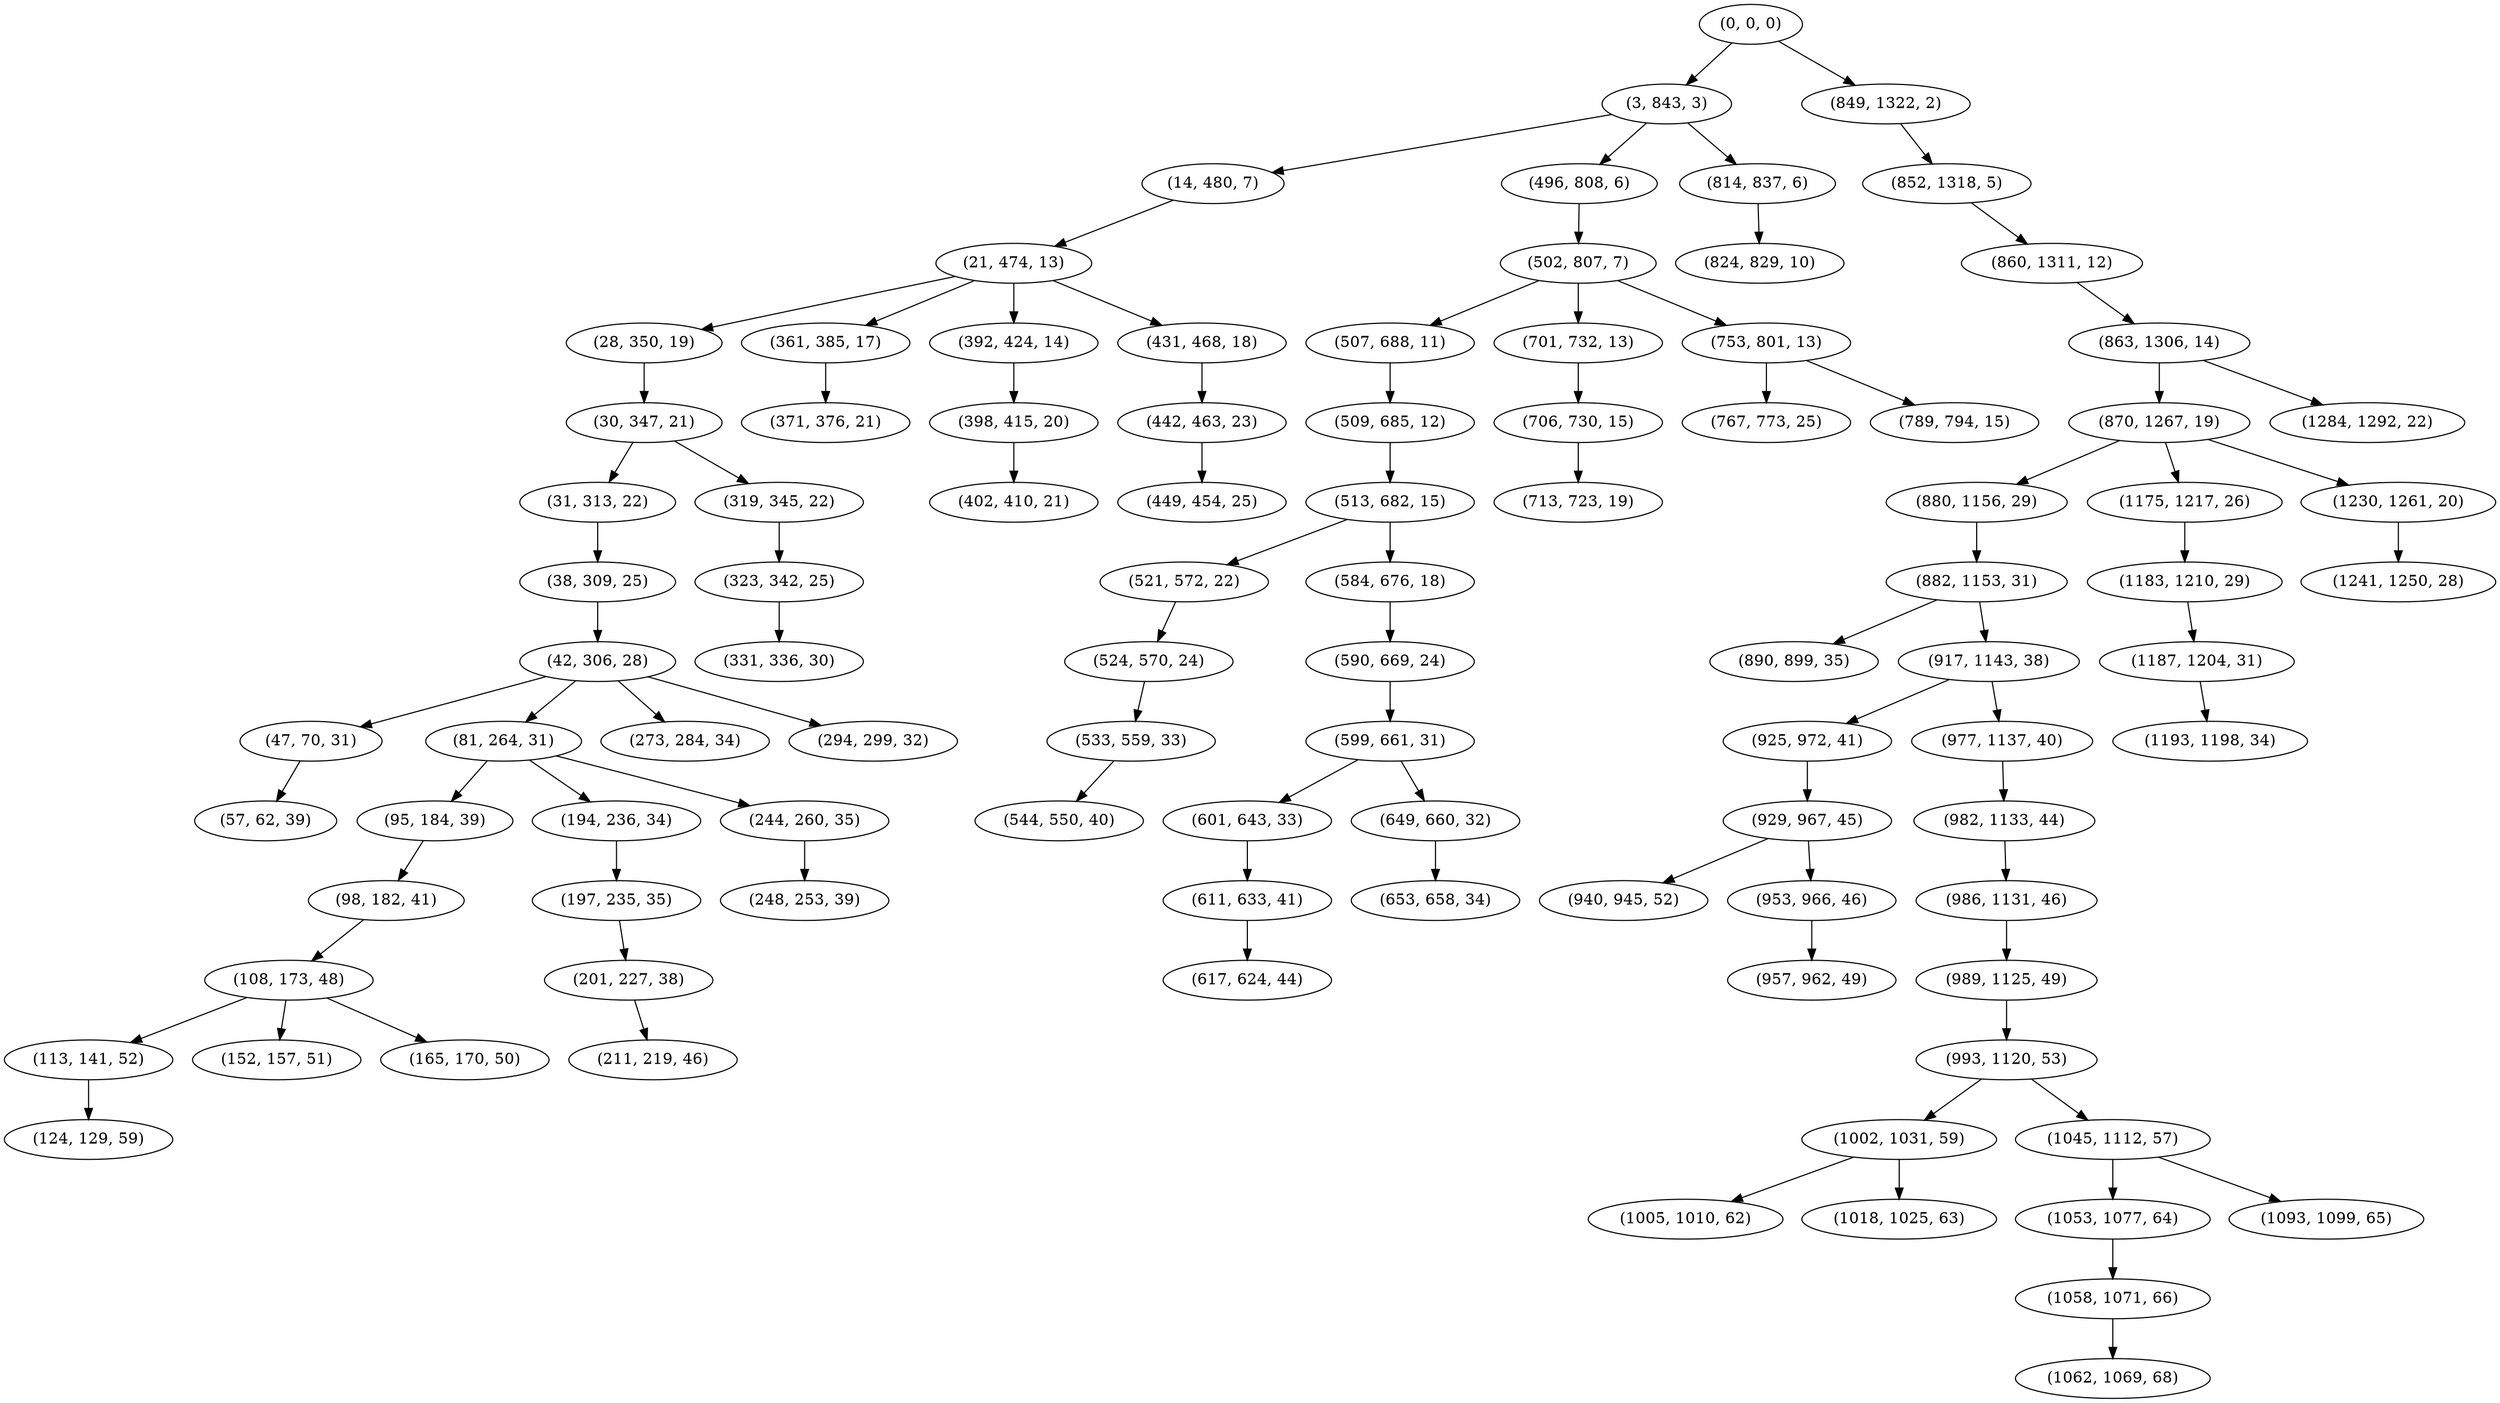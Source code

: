 digraph tree {
    "(0, 0, 0)";
    "(3, 843, 3)";
    "(14, 480, 7)";
    "(21, 474, 13)";
    "(28, 350, 19)";
    "(30, 347, 21)";
    "(31, 313, 22)";
    "(38, 309, 25)";
    "(42, 306, 28)";
    "(47, 70, 31)";
    "(57, 62, 39)";
    "(81, 264, 31)";
    "(95, 184, 39)";
    "(98, 182, 41)";
    "(108, 173, 48)";
    "(113, 141, 52)";
    "(124, 129, 59)";
    "(152, 157, 51)";
    "(165, 170, 50)";
    "(194, 236, 34)";
    "(197, 235, 35)";
    "(201, 227, 38)";
    "(211, 219, 46)";
    "(244, 260, 35)";
    "(248, 253, 39)";
    "(273, 284, 34)";
    "(294, 299, 32)";
    "(319, 345, 22)";
    "(323, 342, 25)";
    "(331, 336, 30)";
    "(361, 385, 17)";
    "(371, 376, 21)";
    "(392, 424, 14)";
    "(398, 415, 20)";
    "(402, 410, 21)";
    "(431, 468, 18)";
    "(442, 463, 23)";
    "(449, 454, 25)";
    "(496, 808, 6)";
    "(502, 807, 7)";
    "(507, 688, 11)";
    "(509, 685, 12)";
    "(513, 682, 15)";
    "(521, 572, 22)";
    "(524, 570, 24)";
    "(533, 559, 33)";
    "(544, 550, 40)";
    "(584, 676, 18)";
    "(590, 669, 24)";
    "(599, 661, 31)";
    "(601, 643, 33)";
    "(611, 633, 41)";
    "(617, 624, 44)";
    "(649, 660, 32)";
    "(653, 658, 34)";
    "(701, 732, 13)";
    "(706, 730, 15)";
    "(713, 723, 19)";
    "(753, 801, 13)";
    "(767, 773, 25)";
    "(789, 794, 15)";
    "(814, 837, 6)";
    "(824, 829, 10)";
    "(849, 1322, 2)";
    "(852, 1318, 5)";
    "(860, 1311, 12)";
    "(863, 1306, 14)";
    "(870, 1267, 19)";
    "(880, 1156, 29)";
    "(882, 1153, 31)";
    "(890, 899, 35)";
    "(917, 1143, 38)";
    "(925, 972, 41)";
    "(929, 967, 45)";
    "(940, 945, 52)";
    "(953, 966, 46)";
    "(957, 962, 49)";
    "(977, 1137, 40)";
    "(982, 1133, 44)";
    "(986, 1131, 46)";
    "(989, 1125, 49)";
    "(993, 1120, 53)";
    "(1002, 1031, 59)";
    "(1005, 1010, 62)";
    "(1018, 1025, 63)";
    "(1045, 1112, 57)";
    "(1053, 1077, 64)";
    "(1058, 1071, 66)";
    "(1062, 1069, 68)";
    "(1093, 1099, 65)";
    "(1175, 1217, 26)";
    "(1183, 1210, 29)";
    "(1187, 1204, 31)";
    "(1193, 1198, 34)";
    "(1230, 1261, 20)";
    "(1241, 1250, 28)";
    "(1284, 1292, 22)";
    "(0, 0, 0)" -> "(3, 843, 3)";
    "(0, 0, 0)" -> "(849, 1322, 2)";
    "(3, 843, 3)" -> "(14, 480, 7)";
    "(3, 843, 3)" -> "(496, 808, 6)";
    "(3, 843, 3)" -> "(814, 837, 6)";
    "(14, 480, 7)" -> "(21, 474, 13)";
    "(21, 474, 13)" -> "(28, 350, 19)";
    "(21, 474, 13)" -> "(361, 385, 17)";
    "(21, 474, 13)" -> "(392, 424, 14)";
    "(21, 474, 13)" -> "(431, 468, 18)";
    "(28, 350, 19)" -> "(30, 347, 21)";
    "(30, 347, 21)" -> "(31, 313, 22)";
    "(30, 347, 21)" -> "(319, 345, 22)";
    "(31, 313, 22)" -> "(38, 309, 25)";
    "(38, 309, 25)" -> "(42, 306, 28)";
    "(42, 306, 28)" -> "(47, 70, 31)";
    "(42, 306, 28)" -> "(81, 264, 31)";
    "(42, 306, 28)" -> "(273, 284, 34)";
    "(42, 306, 28)" -> "(294, 299, 32)";
    "(47, 70, 31)" -> "(57, 62, 39)";
    "(81, 264, 31)" -> "(95, 184, 39)";
    "(81, 264, 31)" -> "(194, 236, 34)";
    "(81, 264, 31)" -> "(244, 260, 35)";
    "(95, 184, 39)" -> "(98, 182, 41)";
    "(98, 182, 41)" -> "(108, 173, 48)";
    "(108, 173, 48)" -> "(113, 141, 52)";
    "(108, 173, 48)" -> "(152, 157, 51)";
    "(108, 173, 48)" -> "(165, 170, 50)";
    "(113, 141, 52)" -> "(124, 129, 59)";
    "(194, 236, 34)" -> "(197, 235, 35)";
    "(197, 235, 35)" -> "(201, 227, 38)";
    "(201, 227, 38)" -> "(211, 219, 46)";
    "(244, 260, 35)" -> "(248, 253, 39)";
    "(319, 345, 22)" -> "(323, 342, 25)";
    "(323, 342, 25)" -> "(331, 336, 30)";
    "(361, 385, 17)" -> "(371, 376, 21)";
    "(392, 424, 14)" -> "(398, 415, 20)";
    "(398, 415, 20)" -> "(402, 410, 21)";
    "(431, 468, 18)" -> "(442, 463, 23)";
    "(442, 463, 23)" -> "(449, 454, 25)";
    "(496, 808, 6)" -> "(502, 807, 7)";
    "(502, 807, 7)" -> "(507, 688, 11)";
    "(502, 807, 7)" -> "(701, 732, 13)";
    "(502, 807, 7)" -> "(753, 801, 13)";
    "(507, 688, 11)" -> "(509, 685, 12)";
    "(509, 685, 12)" -> "(513, 682, 15)";
    "(513, 682, 15)" -> "(521, 572, 22)";
    "(513, 682, 15)" -> "(584, 676, 18)";
    "(521, 572, 22)" -> "(524, 570, 24)";
    "(524, 570, 24)" -> "(533, 559, 33)";
    "(533, 559, 33)" -> "(544, 550, 40)";
    "(584, 676, 18)" -> "(590, 669, 24)";
    "(590, 669, 24)" -> "(599, 661, 31)";
    "(599, 661, 31)" -> "(601, 643, 33)";
    "(599, 661, 31)" -> "(649, 660, 32)";
    "(601, 643, 33)" -> "(611, 633, 41)";
    "(611, 633, 41)" -> "(617, 624, 44)";
    "(649, 660, 32)" -> "(653, 658, 34)";
    "(701, 732, 13)" -> "(706, 730, 15)";
    "(706, 730, 15)" -> "(713, 723, 19)";
    "(753, 801, 13)" -> "(767, 773, 25)";
    "(753, 801, 13)" -> "(789, 794, 15)";
    "(814, 837, 6)" -> "(824, 829, 10)";
    "(849, 1322, 2)" -> "(852, 1318, 5)";
    "(852, 1318, 5)" -> "(860, 1311, 12)";
    "(860, 1311, 12)" -> "(863, 1306, 14)";
    "(863, 1306, 14)" -> "(870, 1267, 19)";
    "(863, 1306, 14)" -> "(1284, 1292, 22)";
    "(870, 1267, 19)" -> "(880, 1156, 29)";
    "(870, 1267, 19)" -> "(1175, 1217, 26)";
    "(870, 1267, 19)" -> "(1230, 1261, 20)";
    "(880, 1156, 29)" -> "(882, 1153, 31)";
    "(882, 1153, 31)" -> "(890, 899, 35)";
    "(882, 1153, 31)" -> "(917, 1143, 38)";
    "(917, 1143, 38)" -> "(925, 972, 41)";
    "(917, 1143, 38)" -> "(977, 1137, 40)";
    "(925, 972, 41)" -> "(929, 967, 45)";
    "(929, 967, 45)" -> "(940, 945, 52)";
    "(929, 967, 45)" -> "(953, 966, 46)";
    "(953, 966, 46)" -> "(957, 962, 49)";
    "(977, 1137, 40)" -> "(982, 1133, 44)";
    "(982, 1133, 44)" -> "(986, 1131, 46)";
    "(986, 1131, 46)" -> "(989, 1125, 49)";
    "(989, 1125, 49)" -> "(993, 1120, 53)";
    "(993, 1120, 53)" -> "(1002, 1031, 59)";
    "(993, 1120, 53)" -> "(1045, 1112, 57)";
    "(1002, 1031, 59)" -> "(1005, 1010, 62)";
    "(1002, 1031, 59)" -> "(1018, 1025, 63)";
    "(1045, 1112, 57)" -> "(1053, 1077, 64)";
    "(1045, 1112, 57)" -> "(1093, 1099, 65)";
    "(1053, 1077, 64)" -> "(1058, 1071, 66)";
    "(1058, 1071, 66)" -> "(1062, 1069, 68)";
    "(1175, 1217, 26)" -> "(1183, 1210, 29)";
    "(1183, 1210, 29)" -> "(1187, 1204, 31)";
    "(1187, 1204, 31)" -> "(1193, 1198, 34)";
    "(1230, 1261, 20)" -> "(1241, 1250, 28)";
}
